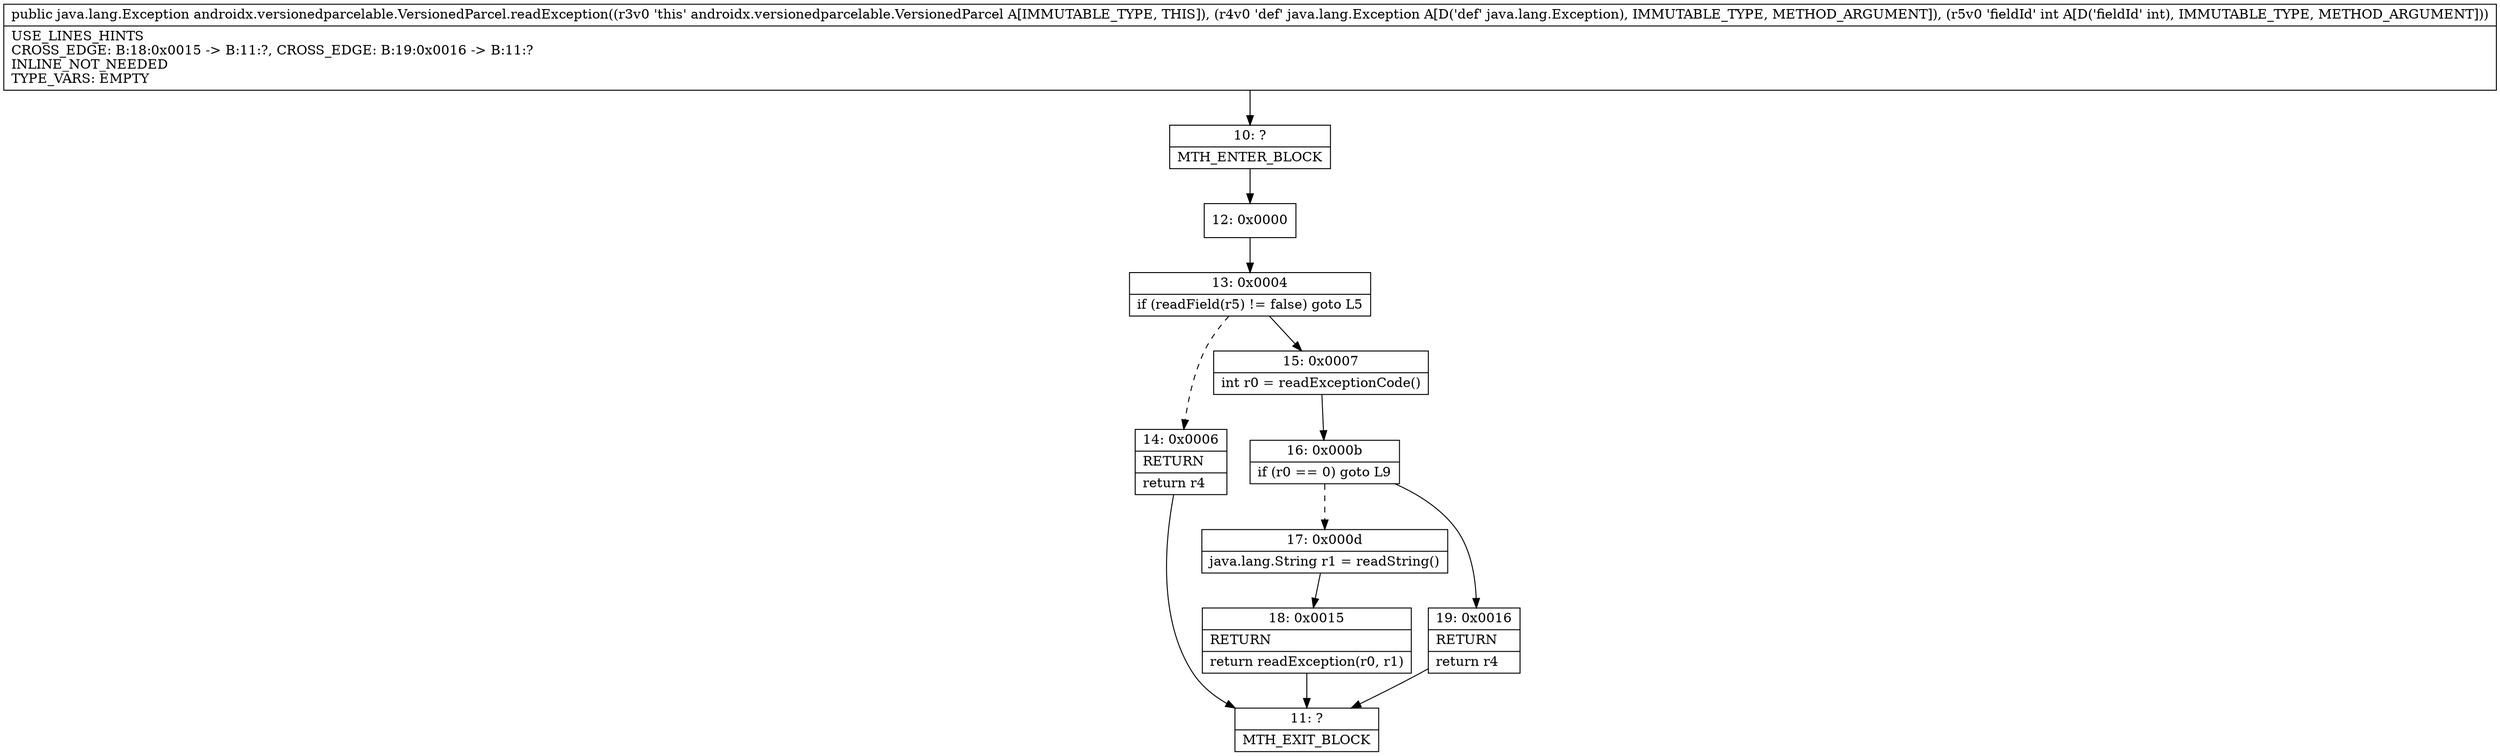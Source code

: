 digraph "CFG forandroidx.versionedparcelable.VersionedParcel.readException(Ljava\/lang\/Exception;I)Ljava\/lang\/Exception;" {
Node_10 [shape=record,label="{10\:\ ?|MTH_ENTER_BLOCK\l}"];
Node_12 [shape=record,label="{12\:\ 0x0000}"];
Node_13 [shape=record,label="{13\:\ 0x0004|if (readField(r5) != false) goto L5\l}"];
Node_14 [shape=record,label="{14\:\ 0x0006|RETURN\l|return r4\l}"];
Node_11 [shape=record,label="{11\:\ ?|MTH_EXIT_BLOCK\l}"];
Node_15 [shape=record,label="{15\:\ 0x0007|int r0 = readExceptionCode()\l}"];
Node_16 [shape=record,label="{16\:\ 0x000b|if (r0 == 0) goto L9\l}"];
Node_17 [shape=record,label="{17\:\ 0x000d|java.lang.String r1 = readString()\l}"];
Node_18 [shape=record,label="{18\:\ 0x0015|RETURN\l|return readException(r0, r1)\l}"];
Node_19 [shape=record,label="{19\:\ 0x0016|RETURN\l|return r4\l}"];
MethodNode[shape=record,label="{public java.lang.Exception androidx.versionedparcelable.VersionedParcel.readException((r3v0 'this' androidx.versionedparcelable.VersionedParcel A[IMMUTABLE_TYPE, THIS]), (r4v0 'def' java.lang.Exception A[D('def' java.lang.Exception), IMMUTABLE_TYPE, METHOD_ARGUMENT]), (r5v0 'fieldId' int A[D('fieldId' int), IMMUTABLE_TYPE, METHOD_ARGUMENT]))  | USE_LINES_HINTS\lCROSS_EDGE: B:18:0x0015 \-\> B:11:?, CROSS_EDGE: B:19:0x0016 \-\> B:11:?\lINLINE_NOT_NEEDED\lTYPE_VARS: EMPTY\l}"];
MethodNode -> Node_10;Node_10 -> Node_12;
Node_12 -> Node_13;
Node_13 -> Node_14[style=dashed];
Node_13 -> Node_15;
Node_14 -> Node_11;
Node_15 -> Node_16;
Node_16 -> Node_17[style=dashed];
Node_16 -> Node_19;
Node_17 -> Node_18;
Node_18 -> Node_11;
Node_19 -> Node_11;
}

